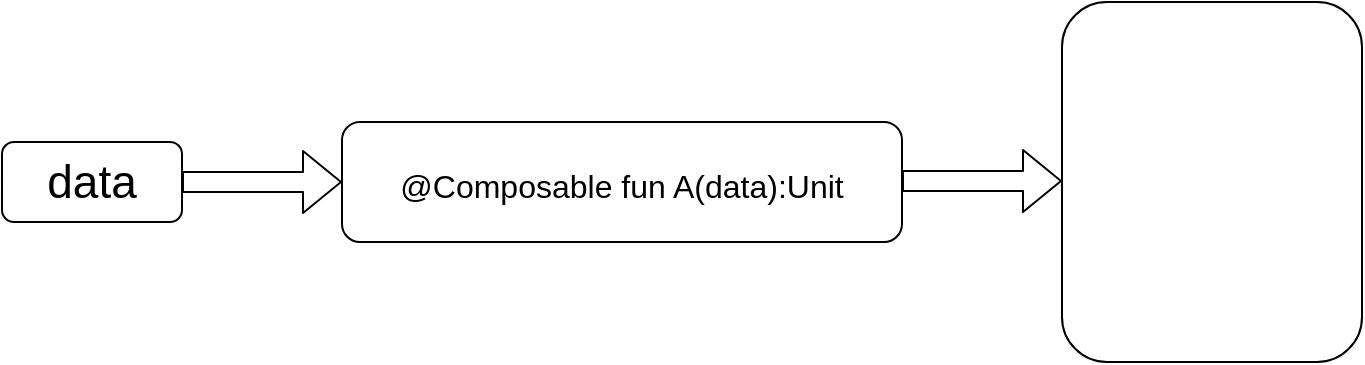 <mxfile>
    <diagram id="-w-Wj-rXzX9pr0pRT64h" name="第 1 页">
        <mxGraphModel dx="704" dy="633" grid="1" gridSize="10" guides="1" tooltips="1" connect="1" arrows="1" fold="1" page="1" pageScale="1" pageWidth="827" pageHeight="1169" math="0" shadow="0">
            <root>
                <mxCell id="0"/>
                <mxCell id="1" parent="0"/>
                <mxCell id="2" value="&lt;font style=&quot;font-size: 23px;&quot;&gt;data&lt;/font&gt;" style="rounded=1;whiteSpace=wrap;html=1;" vertex="1" parent="1">
                    <mxGeometry x="20" y="280" width="90" height="40" as="geometry"/>
                </mxCell>
                <mxCell id="3" value="" style="shape=flexArrow;endArrow=classic;html=1;fontSize=23;" edge="1" parent="1">
                    <mxGeometry width="50" height="50" relative="1" as="geometry">
                        <mxPoint x="110" y="300" as="sourcePoint"/>
                        <mxPoint x="190" y="300" as="targetPoint"/>
                    </mxGeometry>
                </mxCell>
                <mxCell id="4" value="&lt;font style=&quot;font-size: 16px;&quot;&gt;@Composable fun A(data):Unit&lt;/font&gt;" style="rounded=1;whiteSpace=wrap;html=1;fontSize=23;" vertex="1" parent="1">
                    <mxGeometry x="190" y="270" width="280" height="60" as="geometry"/>
                </mxCell>
                <mxCell id="5" value="" style="shape=flexArrow;endArrow=classic;html=1;fontSize=23;" edge="1" parent="1">
                    <mxGeometry width="50" height="50" relative="1" as="geometry">
                        <mxPoint x="470" y="299.5" as="sourcePoint"/>
                        <mxPoint x="550" y="299.5" as="targetPoint"/>
                    </mxGeometry>
                </mxCell>
                <mxCell id="6" value="" style="rounded=1;whiteSpace=wrap;html=1;fontSize=16;" vertex="1" parent="1">
                    <mxGeometry x="550" y="210" width="150" height="180" as="geometry"/>
                </mxCell>
            </root>
        </mxGraphModel>
    </diagram>
</mxfile>